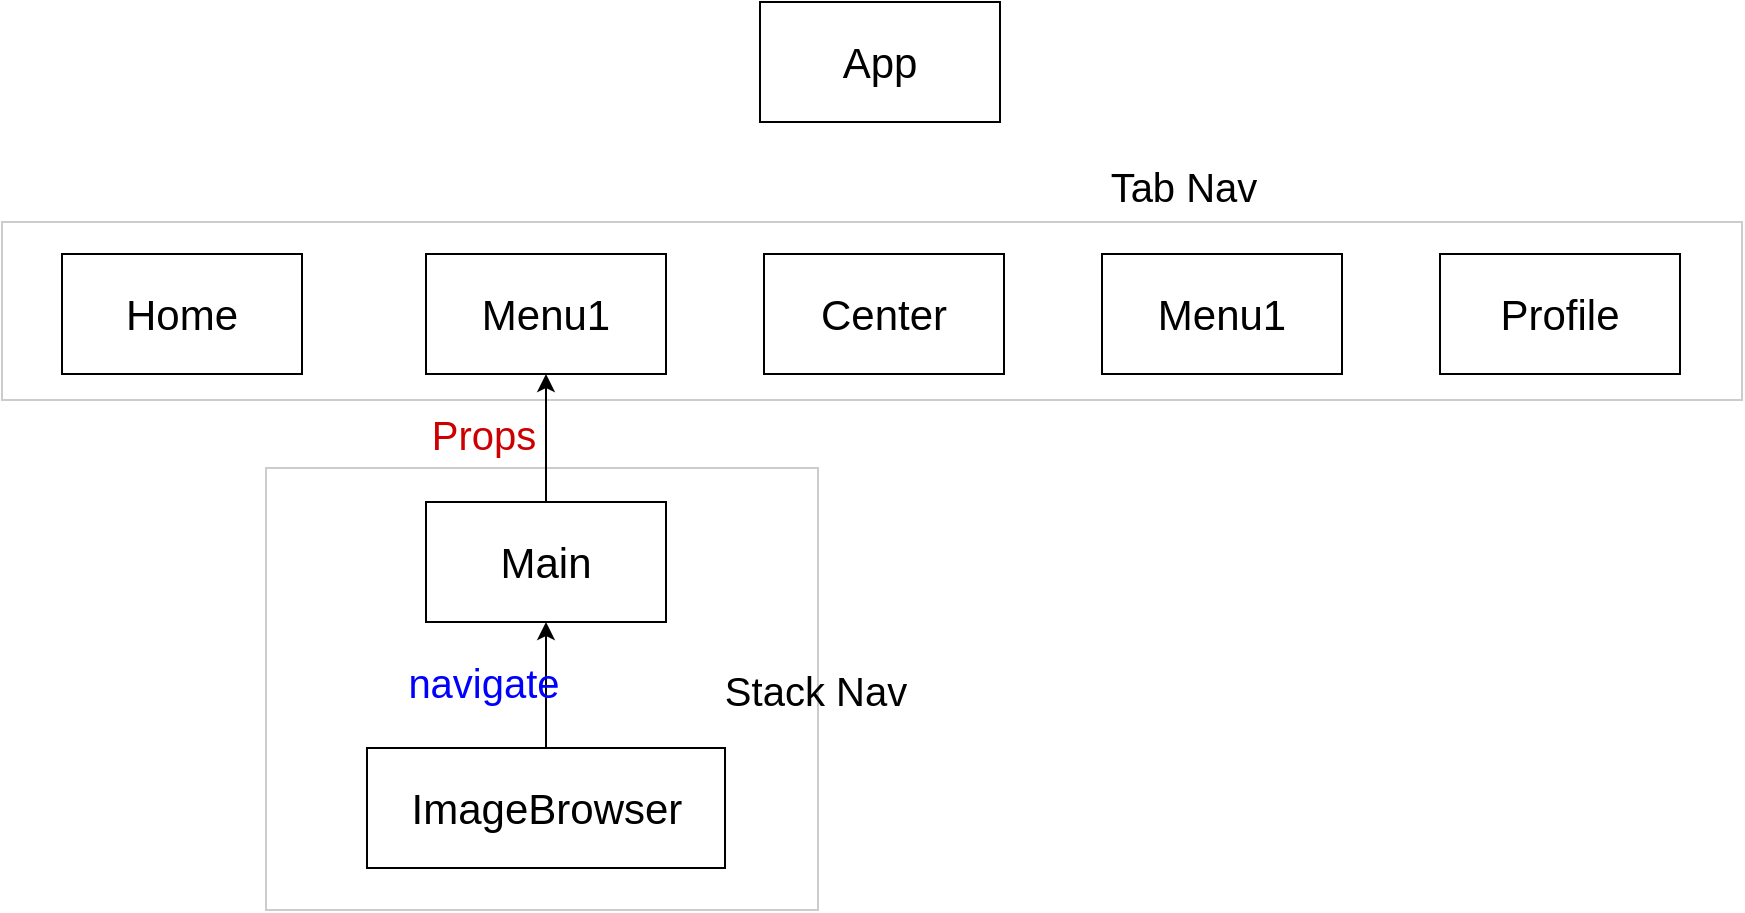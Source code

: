 <mxfile version="14.7.4" type="device"><diagram id="z4BrOk9rsZ0QLd3ykh20" name="Page-1"><mxGraphModel dx="1438" dy="547" grid="0" gridSize="10" guides="1" tooltips="1" connect="1" arrows="1" fold="1" page="0" pageScale="1" pageWidth="827" pageHeight="1169" math="0" shadow="0"><root><mxCell id="0"/><mxCell id="1" parent="0"/><mxCell id="G4KwH0ELsLhYU_GFDGor-11" value="" style="rounded=0;whiteSpace=wrap;html=1;strokeColor=#CCCCCC;" vertex="1" parent="1"><mxGeometry x="-80" y="194" width="870" height="89" as="geometry"/></mxCell><mxCell id="G4KwH0ELsLhYU_GFDGor-9" value="" style="rounded=0;whiteSpace=wrap;html=1;strokeColor=#CCCCCC;" vertex="1" parent="1"><mxGeometry x="52" y="317" width="276" height="221" as="geometry"/></mxCell><mxCell id="G4KwH0ELsLhYU_GFDGor-1" value="&lt;font style=&quot;font-size: 21px&quot;&gt;Home&lt;/font&gt;" style="rounded=0;whiteSpace=wrap;html=1;" vertex="1" parent="1"><mxGeometry x="-50" y="210" width="120" height="60" as="geometry"/></mxCell><mxCell id="G4KwH0ELsLhYU_GFDGor-2" value="&lt;span style=&quot;font-size: 21px&quot;&gt;App&lt;/span&gt;" style="rounded=0;whiteSpace=wrap;html=1;" vertex="1" parent="1"><mxGeometry x="299" y="84" width="120" height="60" as="geometry"/></mxCell><mxCell id="G4KwH0ELsLhYU_GFDGor-3" value="&lt;font style=&quot;font-size: 21px&quot;&gt;Menu1&lt;/font&gt;" style="rounded=0;whiteSpace=wrap;html=1;" vertex="1" parent="1"><mxGeometry x="132" y="210" width="120" height="60" as="geometry"/></mxCell><mxCell id="G4KwH0ELsLhYU_GFDGor-4" value="&lt;font style=&quot;font-size: 21px&quot;&gt;Center&lt;/font&gt;" style="rounded=0;whiteSpace=wrap;html=1;" vertex="1" parent="1"><mxGeometry x="301" y="210" width="120" height="60" as="geometry"/></mxCell><mxCell id="G4KwH0ELsLhYU_GFDGor-5" value="&lt;font style=&quot;font-size: 21px&quot;&gt;Menu1&lt;/font&gt;" style="rounded=0;whiteSpace=wrap;html=1;" vertex="1" parent="1"><mxGeometry x="470" y="210" width="120" height="60" as="geometry"/></mxCell><mxCell id="G4KwH0ELsLhYU_GFDGor-6" value="&lt;font style=&quot;font-size: 21px&quot;&gt;Profile&lt;/font&gt;" style="rounded=0;whiteSpace=wrap;html=1;" vertex="1" parent="1"><mxGeometry x="639" y="210" width="120" height="60" as="geometry"/></mxCell><mxCell id="G4KwH0ELsLhYU_GFDGor-15" value="" style="edgeStyle=orthogonalEdgeStyle;rounded=0;orthogonalLoop=1;jettySize=auto;html=1;" edge="1" parent="1" source="G4KwH0ELsLhYU_GFDGor-7" target="G4KwH0ELsLhYU_GFDGor-3"><mxGeometry relative="1" as="geometry"/></mxCell><mxCell id="G4KwH0ELsLhYU_GFDGor-7" value="&lt;font style=&quot;font-size: 21px&quot;&gt;Main&lt;/font&gt;" style="rounded=0;whiteSpace=wrap;html=1;" vertex="1" parent="1"><mxGeometry x="132" y="334" width="120" height="60" as="geometry"/></mxCell><mxCell id="G4KwH0ELsLhYU_GFDGor-13" value="" style="edgeStyle=orthogonalEdgeStyle;rounded=0;orthogonalLoop=1;jettySize=auto;html=1;" edge="1" parent="1" source="G4KwH0ELsLhYU_GFDGor-8" target="G4KwH0ELsLhYU_GFDGor-7"><mxGeometry relative="1" as="geometry"/></mxCell><mxCell id="G4KwH0ELsLhYU_GFDGor-8" value="&lt;span style=&quot;font-size: 21px&quot;&gt;ImageBrowser&lt;/span&gt;" style="rounded=0;whiteSpace=wrap;html=1;" vertex="1" parent="1"><mxGeometry x="102.5" y="457" width="179" height="60" as="geometry"/></mxCell><mxCell id="G4KwH0ELsLhYU_GFDGor-10" value="&lt;font style=&quot;font-size: 20px&quot;&gt;Stack Nav&lt;/font&gt;" style="text;html=1;strokeColor=none;fillColor=none;align=center;verticalAlign=middle;whiteSpace=wrap;rounded=0;" vertex="1" parent="1"><mxGeometry x="272" y="417.5" width="110" height="20" as="geometry"/></mxCell><mxCell id="G4KwH0ELsLhYU_GFDGor-12" value="&lt;font style=&quot;font-size: 20px&quot;&gt;Tab Nav&lt;/font&gt;" style="text;html=1;strokeColor=none;fillColor=none;align=center;verticalAlign=middle;whiteSpace=wrap;rounded=0;" vertex="1" parent="1"><mxGeometry x="456" y="166" width="110" height="20" as="geometry"/></mxCell><mxCell id="G4KwH0ELsLhYU_GFDGor-14" value="&lt;font style=&quot;font-size: 20px&quot; color=&quot;#0000ff&quot;&gt;navigate&lt;/font&gt;" style="text;html=1;strokeColor=none;fillColor=none;align=center;verticalAlign=middle;whiteSpace=wrap;rounded=0;" vertex="1" parent="1"><mxGeometry x="106" y="414" width="110" height="20" as="geometry"/></mxCell><mxCell id="G4KwH0ELsLhYU_GFDGor-16" value="&lt;font style=&quot;font-size: 20px&quot; color=&quot;#cc0000&quot;&gt;Props&lt;/font&gt;" style="text;html=1;strokeColor=none;fillColor=none;align=center;verticalAlign=middle;whiteSpace=wrap;rounded=0;" vertex="1" parent="1"><mxGeometry x="106" y="290" width="110" height="20" as="geometry"/></mxCell></root></mxGraphModel></diagram></mxfile>